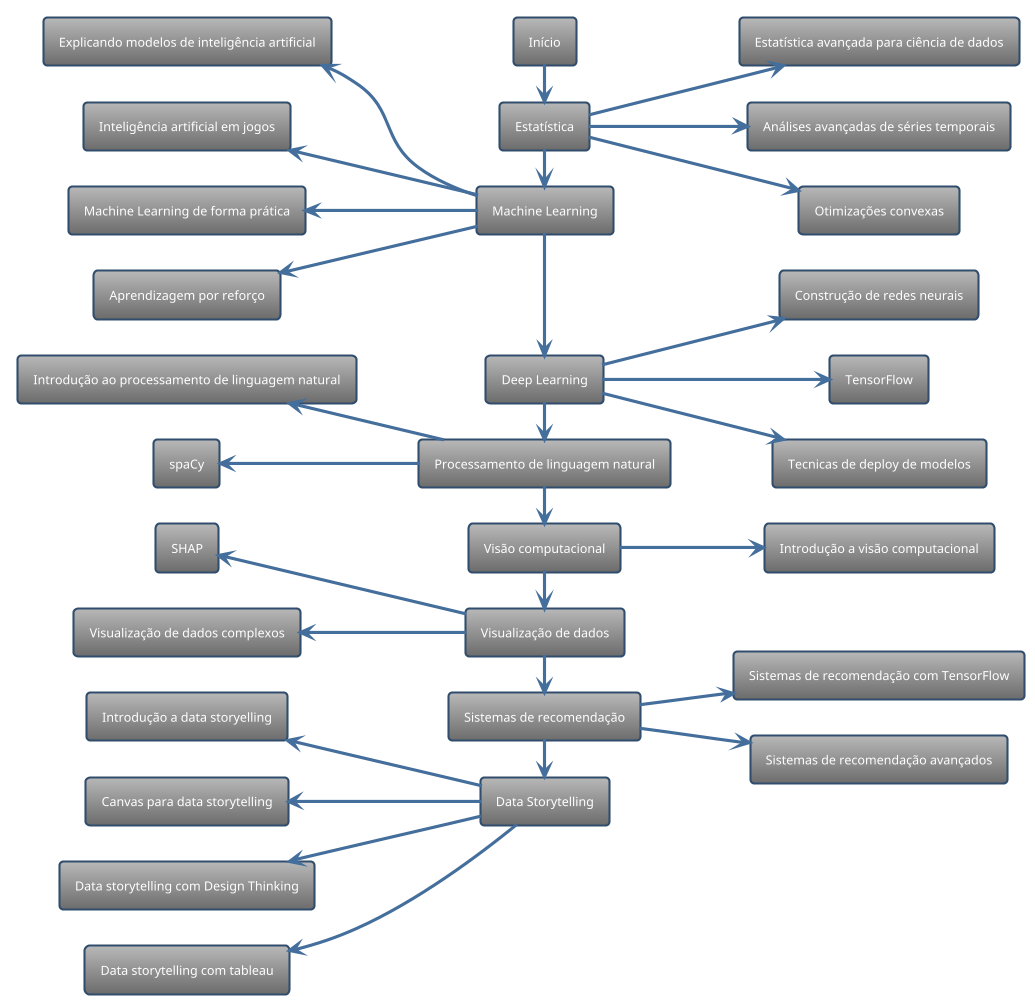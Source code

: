 @startuml
' Edit me at https://plantuml-editor.kkeisuke.com/
!theme spacelab
left to right direction

rectangle "Início" as begin
rectangle "Estatística" as est
rectangle "Estatística avançada para ciência de dados" as ea
rectangle "Análises avançadas de séries temporais" as east
rectangle "Otimizações convexas" as eoc
rectangle "Machine Learning" as ml
rectangle "Aprendizagem por reforço" as mlr
rectangle "Machine Learning de forma prática" as mlp
rectangle "Inteligência artificial em jogos" as mlj
rectangle "Explicando modelos de inteligência artificial" as mle
rectangle "Deep Learning" as dl
rectangle "Construção de redes neurais" as dlb
rectangle "TensorFlow" as dlt
rectangle "Tecnicas de deploy de modelos" as dltd
rectangle "Processamento de linguagem natural" as pln
rectangle "spaCy" as plns
rectangle "Introdução ao processamento de linguagem natural" as plni
rectangle "Visão computacional" as vc
rectangle "Introdução a visão computacional" as vci
rectangle "Visualização de dados" as v
rectangle "Visualização de dados complexos" as vdc
rectangle "SHAP" as vs
rectangle "Sistemas de recomendação" as s
rectangle "Sistemas de recomendação com TensorFlow" as st
rectangle "Sistemas de recomendação avançados" as sa
rectangle "Data Storytelling" as ds
rectangle "Data storytelling com tableau" as dst
rectangle "Data storytelling com Design Thinking" as dsd
rectangle "Canvas para data storytelling" as dsc
rectangle "Introdução a data storyelling" as dsi

begin -> est
est --> ea
est --> east
est --> eoc
est -> ml
ml -up-> mlr
ml -up-> mlp
ml -up-> mlj
ml -up-> mle
ml -> dl
dl --> dlb
dl --> dlt
dl --> dltd
dl -> pln
pln -up-> plns
pln -up-> plni
pln -> vc
vc --> vci
vc -> v
v -up-> vdc
v -up-> vs
v -> s
s --> st
s --> sa
s -> ds
ds -up-> dst
ds -up-> dsd
ds -up-> dsc
ds -up-> dsi

@enduml